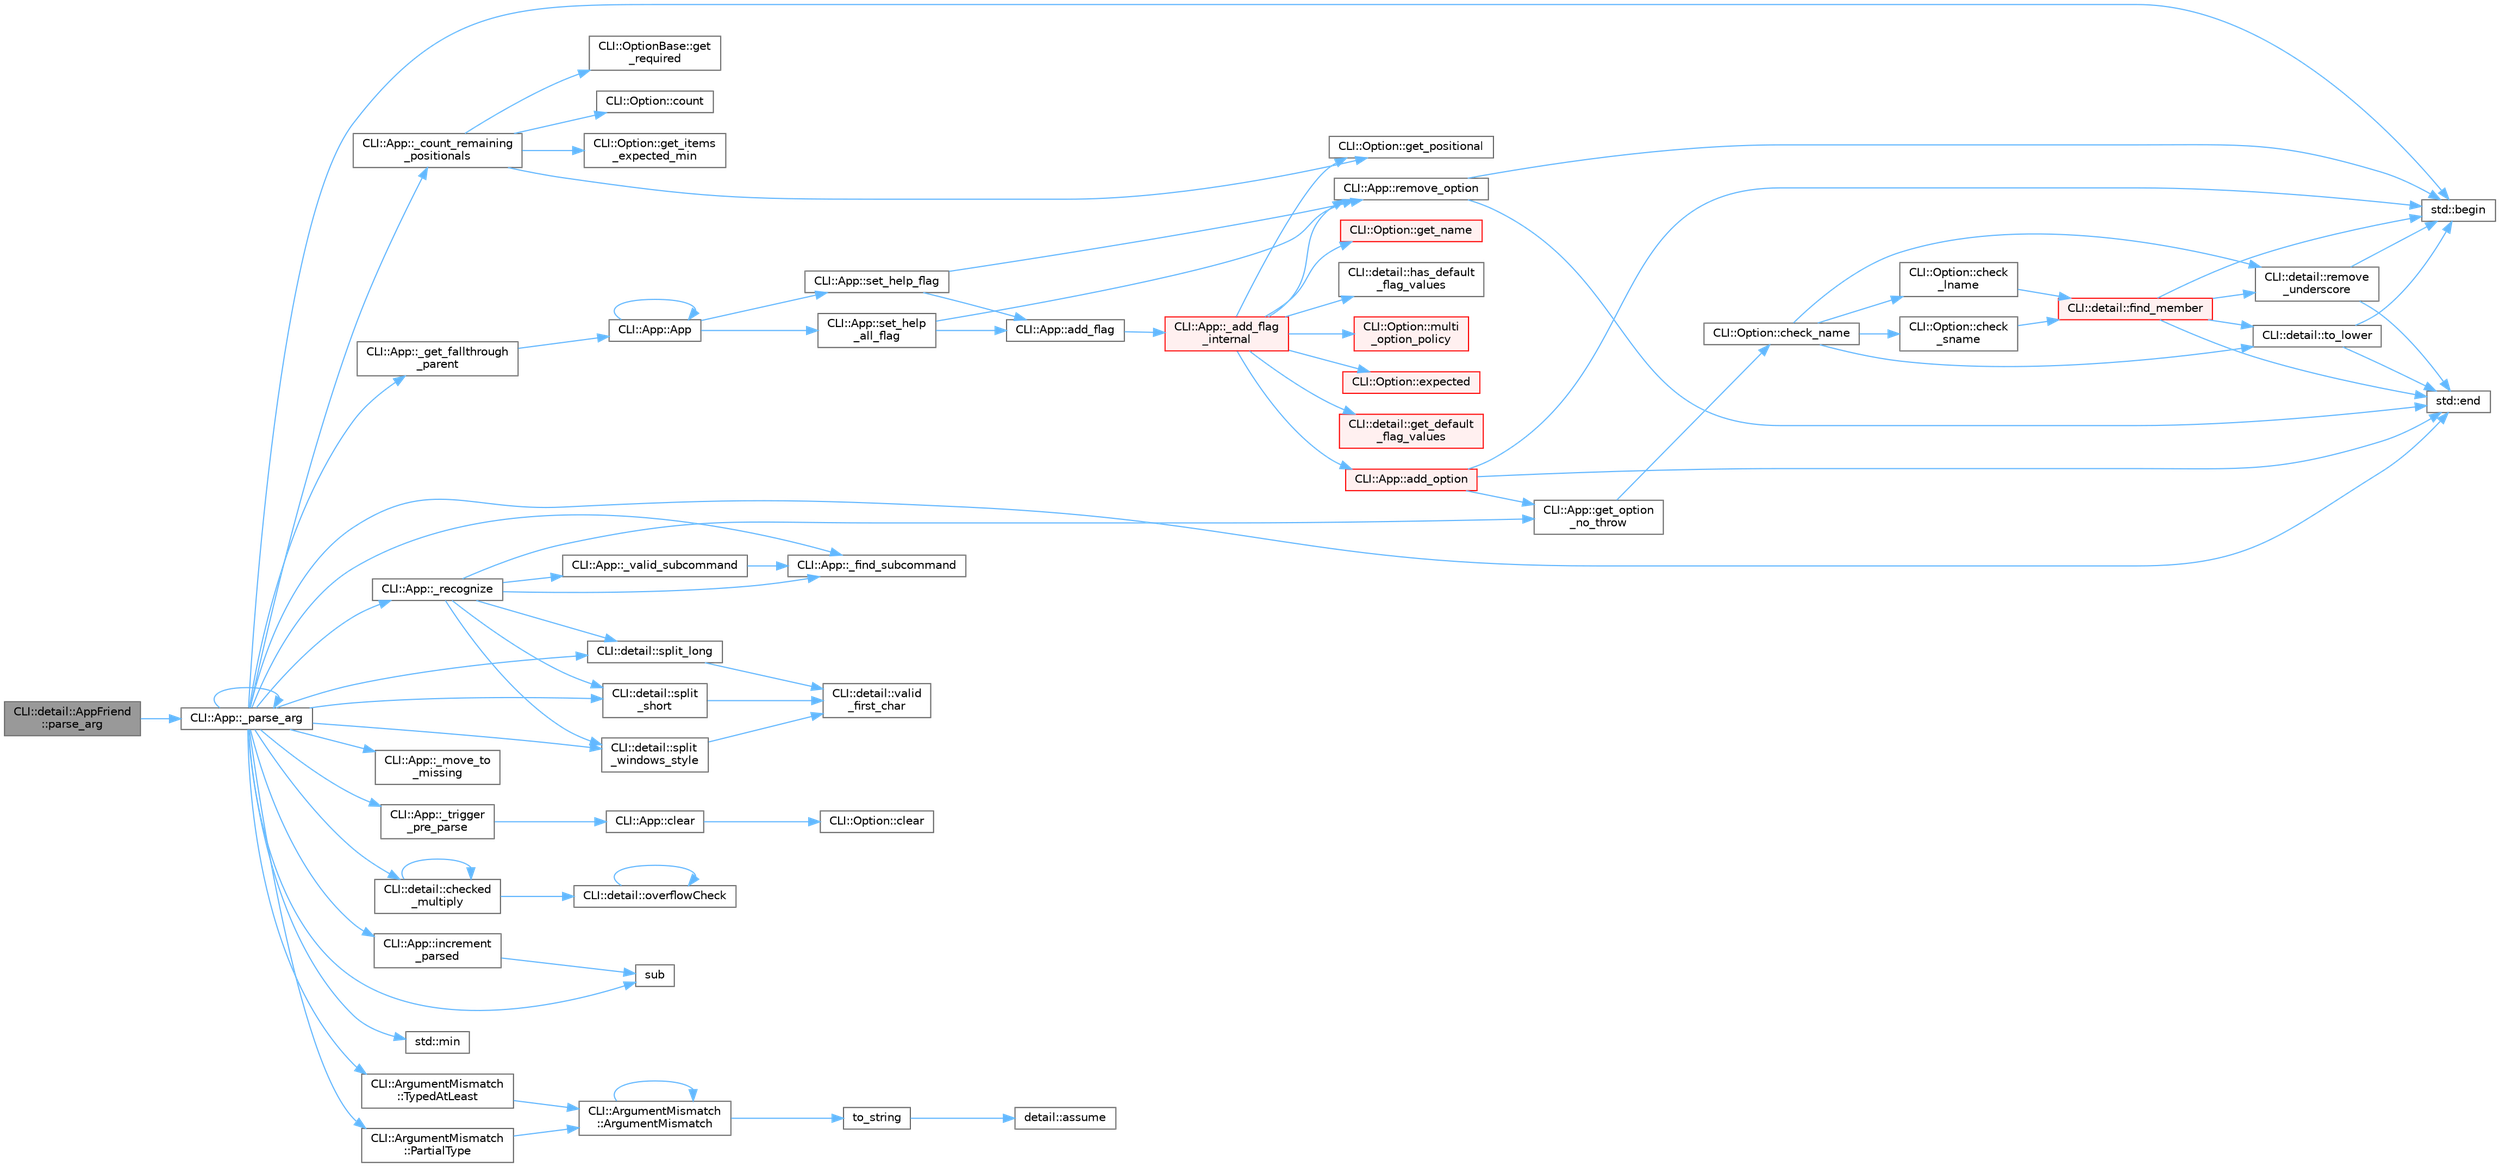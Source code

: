 digraph "CLI::detail::AppFriend::parse_arg"
{
 // LATEX_PDF_SIZE
  bgcolor="transparent";
  edge [fontname=Helvetica,fontsize=10,labelfontname=Helvetica,labelfontsize=10];
  node [fontname=Helvetica,fontsize=10,shape=box,height=0.2,width=0.4];
  rankdir="LR";
  Node1 [id="Node000001",label="CLI::detail::AppFriend\l::parse_arg",height=0.2,width=0.4,color="gray40", fillcolor="grey60", style="filled", fontcolor="black",tooltip="Wrap _parse_short, perfectly forward arguments and return"];
  Node1 -> Node2 [id="edge1_Node000001_Node000002",color="steelblue1",style="solid",tooltip=" "];
  Node2 [id="Node000002",label="CLI::App::_parse_arg",height=0.2,width=0.4,color="grey40", fillcolor="white", style="filled",URL="$class_c_l_i_1_1_app.html#ac1966d7e1f86fa5d6b69fd4756b0447d",tooltip=" "];
  Node2 -> Node3 [id="edge2_Node000002_Node000003",color="steelblue1",style="solid",tooltip=" "];
  Node3 [id="Node000003",label="CLI::App::_count_remaining\l_positionals",height=0.2,width=0.4,color="grey40", fillcolor="white", style="filled",URL="$class_c_l_i_1_1_app.html#a49f6f4abcdb2e06cc061df9606389c0e",tooltip="Count the required remaining positional arguments"];
  Node3 -> Node4 [id="edge3_Node000003_Node000004",color="steelblue1",style="solid",tooltip=" "];
  Node4 [id="Node000004",label="CLI::Option::count",height=0.2,width=0.4,color="grey40", fillcolor="white", style="filled",URL="$class_c_l_i_1_1_option.html#a80fde04b01db5b894001fb9c0c86be88",tooltip="Count the total number of times an option was passed"];
  Node3 -> Node5 [id="edge4_Node000003_Node000005",color="steelblue1",style="solid",tooltip=" "];
  Node5 [id="Node000005",label="CLI::Option::get_items\l_expected_min",height=0.2,width=0.4,color="grey40", fillcolor="white", style="filled",URL="$class_c_l_i_1_1_option.html#a65f68eaa288d2608560ae87f3c36f6fa",tooltip="The total min number of expected string values to be used"];
  Node3 -> Node6 [id="edge5_Node000003_Node000006",color="steelblue1",style="solid",tooltip=" "];
  Node6 [id="Node000006",label="CLI::Option::get_positional",height=0.2,width=0.4,color="grey40", fillcolor="white", style="filled",URL="$class_c_l_i_1_1_option.html#a0f23a3a1ed7c5a47585117a4c9f27120",tooltip="True if the argument can be given directly"];
  Node3 -> Node7 [id="edge6_Node000003_Node000007",color="steelblue1",style="solid",tooltip=" "];
  Node7 [id="Node000007",label="CLI::OptionBase::get\l_required",height=0.2,width=0.4,color="grey40", fillcolor="white", style="filled",URL="$class_c_l_i_1_1_option_base.html#a4a2814630a3bb90e590787ce42d328c0",tooltip="True if this is a required option"];
  Node2 -> Node8 [id="edge7_Node000002_Node000008",color="steelblue1",style="solid",tooltip=" "];
  Node8 [id="Node000008",label="CLI::App::_find_subcommand",height=0.2,width=0.4,color="grey40", fillcolor="white", style="filled",URL="$class_c_l_i_1_1_app.html#aeda475fb3f6725f7fde889fd4c77c942",tooltip=" "];
  Node2 -> Node9 [id="edge8_Node000002_Node000009",color="steelblue1",style="solid",tooltip=" "];
  Node9 [id="Node000009",label="CLI::App::_get_fallthrough\l_parent",height=0.2,width=0.4,color="grey40", fillcolor="white", style="filled",URL="$class_c_l_i_1_1_app.html#a0d635d51216b7f710da587a708653299",tooltip="Get the appropriate parent to fallthrough to which is the first one that has a name or the main app"];
  Node9 -> Node10 [id="edge9_Node000009_Node000010",color="steelblue1",style="solid",tooltip=" "];
  Node10 [id="Node000010",label="CLI::App::App",height=0.2,width=0.4,color="grey40", fillcolor="white", style="filled",URL="$class_c_l_i_1_1_app.html#a8f5ebc36dcdff351cce50e3d3b89974f",tooltip="Special private constructor for subcommand"];
  Node10 -> Node10 [id="edge10_Node000010_Node000010",color="steelblue1",style="solid",tooltip=" "];
  Node10 -> Node11 [id="edge11_Node000010_Node000011",color="steelblue1",style="solid",tooltip=" "];
  Node11 [id="Node000011",label="CLI::App::set_help\l_all_flag",height=0.2,width=0.4,color="grey40", fillcolor="white", style="filled",URL="$class_c_l_i_1_1_app.html#af73694f6a3cc42e29e7274b77fdb5720",tooltip="Set a help all flag, replaced the existing one if present"];
  Node11 -> Node12 [id="edge12_Node000011_Node000012",color="steelblue1",style="solid",tooltip=" "];
  Node12 [id="Node000012",label="CLI::App::add_flag",height=0.2,width=0.4,color="grey40", fillcolor="white", style="filled",URL="$class_c_l_i_1_1_app.html#a5fef22317a182fa5db1d7b1af4c89c68",tooltip="Add a flag with no description or variable assignment"];
  Node12 -> Node13 [id="edge13_Node000012_Node000013",color="steelblue1",style="solid",tooltip=" "];
  Node13 [id="Node000013",label="CLI::App::_add_flag\l_internal",height=0.2,width=0.4,color="red", fillcolor="#FFF0F0", style="filled",URL="$class_c_l_i_1_1_app.html#ac09345525410ce482948265f16f72cdf",tooltip="Internal function for adding a flag"];
  Node13 -> Node14 [id="edge14_Node000013_Node000014",color="steelblue1",style="solid",tooltip=" "];
  Node14 [id="Node000014",label="CLI::App::add_option",height=0.2,width=0.4,color="red", fillcolor="#FFF0F0", style="filled",URL="$class_c_l_i_1_1_app.html#adb68306d25a26400399d11efe7211dc4",tooltip=" "];
  Node14 -> Node15 [id="edge15_Node000014_Node000015",color="steelblue1",style="solid",tooltip=" "];
  Node15 [id="Node000015",label="std::begin",height=0.2,width=0.4,color="grey40", fillcolor="white", style="filled",URL="$namespacestd.html#aec76fc52a775d29bc4058c8e1405045a",tooltip=" "];
  Node14 -> Node16 [id="edge16_Node000014_Node000016",color="steelblue1",style="solid",tooltip=" "];
  Node16 [id="Node000016",label="std::end",height=0.2,width=0.4,color="grey40", fillcolor="white", style="filled",URL="$namespacestd.html#a35f71a4c49ddf38bb590177e3a4b2598",tooltip=" "];
  Node14 -> Node17 [id="edge17_Node000014_Node000017",color="steelblue1",style="solid",tooltip=" "];
  Node17 [id="Node000017",label="CLI::App::get_option\l_no_throw",height=0.2,width=0.4,color="grey40", fillcolor="white", style="filled",URL="$class_c_l_i_1_1_app.html#a029d50d6fdfde25e7f3e94ef2e525ccc",tooltip="Get an option by name (noexcept non-const version)"];
  Node17 -> Node18 [id="edge18_Node000017_Node000018",color="steelblue1",style="solid",tooltip=" "];
  Node18 [id="Node000018",label="CLI::Option::check_name",height=0.2,width=0.4,color="grey40", fillcolor="white", style="filled",URL="$class_c_l_i_1_1_option.html#a1f9eda27ddb1b2d520e29724d550f6a0",tooltip="Check a name. Requires \"-\" or \"--\" for short / long, supports positional name"];
  Node18 -> Node19 [id="edge19_Node000018_Node000019",color="steelblue1",style="solid",tooltip=" "];
  Node19 [id="Node000019",label="CLI::Option::check\l_lname",height=0.2,width=0.4,color="grey40", fillcolor="white", style="filled",URL="$class_c_l_i_1_1_option.html#a6e970efc39aa4984b9bb797d071ce34a",tooltip="Requires \"--\" to be removed from string"];
  Node19 -> Node20 [id="edge20_Node000019_Node000020",color="steelblue1",style="solid",tooltip=" "];
  Node20 [id="Node000020",label="CLI::detail::find_member",height=0.2,width=0.4,color="red", fillcolor="#FFF0F0", style="filled",URL="$namespace_c_l_i_1_1detail.html#ac94be0722dce2c7ff522ebc3fb80e33d",tooltip="Check if a string is a member of a list of strings and optionally ignore case or ignore underscores"];
  Node20 -> Node15 [id="edge21_Node000020_Node000015",color="steelblue1",style="solid",tooltip=" "];
  Node20 -> Node16 [id="edge22_Node000020_Node000016",color="steelblue1",style="solid",tooltip=" "];
  Node20 -> Node24 [id="edge23_Node000020_Node000024",color="steelblue1",style="solid",tooltip=" "];
  Node24 [id="Node000024",label="CLI::detail::remove\l_underscore",height=0.2,width=0.4,color="grey40", fillcolor="white", style="filled",URL="$namespace_c_l_i_1_1detail.html#a5359a7a0e33366a12e15523b100f591a",tooltip="remove underscores from a string"];
  Node24 -> Node15 [id="edge24_Node000024_Node000015",color="steelblue1",style="solid",tooltip=" "];
  Node24 -> Node16 [id="edge25_Node000024_Node000016",color="steelblue1",style="solid",tooltip=" "];
  Node20 -> Node22 [id="edge26_Node000020_Node000022",color="steelblue1",style="solid",tooltip=" "];
  Node22 [id="Node000022",label="CLI::detail::to_lower",height=0.2,width=0.4,color="grey40", fillcolor="white", style="filled",URL="$namespace_c_l_i_1_1detail.html#ae83709ec148057ec53df4383645727e9",tooltip="Return a lower case version of a string"];
  Node22 -> Node15 [id="edge27_Node000022_Node000015",color="steelblue1",style="solid",tooltip=" "];
  Node22 -> Node16 [id="edge28_Node000022_Node000016",color="steelblue1",style="solid",tooltip=" "];
  Node18 -> Node25 [id="edge29_Node000018_Node000025",color="steelblue1",style="solid",tooltip=" "];
  Node25 [id="Node000025",label="CLI::Option::check\l_sname",height=0.2,width=0.4,color="grey40", fillcolor="white", style="filled",URL="$class_c_l_i_1_1_option.html#a46e7395f6a8a720e4305aea2edb4aa7b",tooltip="Requires \"-\" to be removed from string"];
  Node25 -> Node20 [id="edge30_Node000025_Node000020",color="steelblue1",style="solid",tooltip=" "];
  Node18 -> Node24 [id="edge31_Node000018_Node000024",color="steelblue1",style="solid",tooltip=" "];
  Node18 -> Node22 [id="edge32_Node000018_Node000022",color="steelblue1",style="solid",tooltip=" "];
  Node13 -> Node76 [id="edge33_Node000013_Node000076",color="steelblue1",style="solid",tooltip=" "];
  Node76 [id="Node000076",label="CLI::Option::expected",height=0.2,width=0.4,color="red", fillcolor="#FFF0F0", style="filled",URL="$class_c_l_i_1_1_option.html#a0b7cf6e62c1800a53ad314772eef6ed1",tooltip="Set the number of expected arguments"];
  Node13 -> Node77 [id="edge34_Node000013_Node000077",color="steelblue1",style="solid",tooltip=" "];
  Node77 [id="Node000077",label="CLI::detail::get_default\l_flag_values",height=0.2,width=0.4,color="red", fillcolor="#FFF0F0", style="filled",URL="$namespace_c_l_i_1_1detail.html#a01343c353c26ada5379fb84cbd3b01c8",tooltip="extract default flag values either {def} or starting with a !"];
  Node13 -> Node78 [id="edge35_Node000013_Node000078",color="steelblue1",style="solid",tooltip=" "];
  Node78 [id="Node000078",label="CLI::Option::get_name",height=0.2,width=0.4,color="red", fillcolor="#FFF0F0", style="filled",URL="$class_c_l_i_1_1_option.html#a47e135d5198fd9df5b481091d2538b60",tooltip="Gets a comma separated list of names. Will include / prefer the positional name if positional is true..."];
  Node13 -> Node6 [id="edge36_Node000013_Node000006",color="steelblue1",style="solid",tooltip=" "];
  Node13 -> Node90 [id="edge37_Node000013_Node000090",color="steelblue1",style="solid",tooltip=" "];
  Node90 [id="Node000090",label="CLI::detail::has_default\l_flag_values",height=0.2,width=0.4,color="grey40", fillcolor="white", style="filled",URL="$namespace_c_l_i_1_1detail.html#ae89da9fa11d234a8bf504d6ec85133cc",tooltip="check if the flag definitions has possible false flags"];
  Node13 -> Node91 [id="edge38_Node000013_Node000091",color="steelblue1",style="solid",tooltip=" "];
  Node91 [id="Node000091",label="CLI::Option::multi\l_option_policy",height=0.2,width=0.4,color="red", fillcolor="#FFF0F0", style="filled",URL="$class_c_l_i_1_1_option.html#a849a0cf07784e81b514761722a0d9efc",tooltip="Take the last argument if given multiple times (or another policy)"];
  Node13 -> Node94 [id="edge39_Node000013_Node000094",color="steelblue1",style="solid",tooltip=" "];
  Node94 [id="Node000094",label="CLI::App::remove_option",height=0.2,width=0.4,color="grey40", fillcolor="white", style="filled",URL="$class_c_l_i_1_1_app.html#a8e09991d2a23ae48aff139c8eda5f6c7",tooltip="Removes an option from the App. Takes an option pointer. Returns true if found and removed."];
  Node94 -> Node15 [id="edge40_Node000094_Node000015",color="steelblue1",style="solid",tooltip=" "];
  Node94 -> Node16 [id="edge41_Node000094_Node000016",color="steelblue1",style="solid",tooltip=" "];
  Node11 -> Node94 [id="edge42_Node000011_Node000094",color="steelblue1",style="solid",tooltip=" "];
  Node10 -> Node96 [id="edge43_Node000010_Node000096",color="steelblue1",style="solid",tooltip=" "];
  Node96 [id="Node000096",label="CLI::App::set_help_flag",height=0.2,width=0.4,color="grey40", fillcolor="white", style="filled",URL="$class_c_l_i_1_1_app.html#a0d5c8de603f1911aee549b649c68e083",tooltip="Set a help flag, replace the existing one if present"];
  Node96 -> Node12 [id="edge44_Node000096_Node000012",color="steelblue1",style="solid",tooltip=" "];
  Node96 -> Node94 [id="edge45_Node000096_Node000094",color="steelblue1",style="solid",tooltip=" "];
  Node2 -> Node97 [id="edge46_Node000002_Node000097",color="steelblue1",style="solid",tooltip=" "];
  Node97 [id="Node000097",label="CLI::App::_move_to\l_missing",height=0.2,width=0.4,color="grey40", fillcolor="white", style="filled",URL="$class_c_l_i_1_1_app.html#a1ec19459db888b5986da3821ef8ebfb2",tooltip="Helper function to place extra values in the most appropriate position"];
  Node2 -> Node2 [id="edge47_Node000002_Node000002",color="steelblue1",style="solid",tooltip=" "];
  Node2 -> Node98 [id="edge48_Node000002_Node000098",color="steelblue1",style="solid",tooltip=" "];
  Node98 [id="Node000098",label="CLI::App::_recognize",height=0.2,width=0.4,color="grey40", fillcolor="white", style="filled",URL="$class_c_l_i_1_1_app.html#a0ac9b83d2c68b1cb82d4a2604aacda48",tooltip="Selects a Classifier enum based on the type of the current argument"];
  Node98 -> Node8 [id="edge49_Node000098_Node000008",color="steelblue1",style="solid",tooltip=" "];
  Node98 -> Node99 [id="edge50_Node000098_Node000099",color="steelblue1",style="solid",tooltip=" "];
  Node99 [id="Node000099",label="CLI::App::_valid_subcommand",height=0.2,width=0.4,color="grey40", fillcolor="white", style="filled",URL="$class_c_l_i_1_1_app.html#a9cb1851a475af4e6997b3fdadcb7da6d",tooltip="Check to see if a subcommand is valid. Give up immediately if subcommand max has been reached."];
  Node99 -> Node8 [id="edge51_Node000099_Node000008",color="steelblue1",style="solid",tooltip=" "];
  Node98 -> Node17 [id="edge52_Node000098_Node000017",color="steelblue1",style="solid",tooltip=" "];
  Node98 -> Node100 [id="edge53_Node000098_Node000100",color="steelblue1",style="solid",tooltip=" "];
  Node100 [id="Node000100",label="CLI::detail::split_long",height=0.2,width=0.4,color="grey40", fillcolor="white", style="filled",URL="$namespace_c_l_i_1_1detail.html#a35cb04b4c8ff61f5fc94e5a4bb074d17",tooltip=" "];
  Node100 -> Node67 [id="edge54_Node000100_Node000067",color="steelblue1",style="solid",tooltip=" "];
  Node67 [id="Node000067",label="CLI::detail::valid\l_first_char",height=0.2,width=0.4,color="grey40", fillcolor="white", style="filled",URL="$namespace_c_l_i_1_1detail.html#a3a05d1129df69e88135e178137b1fd89",tooltip=" "];
  Node98 -> Node101 [id="edge55_Node000098_Node000101",color="steelblue1",style="solid",tooltip=" "];
  Node101 [id="Node000101",label="CLI::detail::split\l_short",height=0.2,width=0.4,color="grey40", fillcolor="white", style="filled",URL="$namespace_c_l_i_1_1detail.html#aa8401b53c7694441ad95c39ccb579bc8",tooltip=" "];
  Node101 -> Node67 [id="edge56_Node000101_Node000067",color="steelblue1",style="solid",tooltip=" "];
  Node98 -> Node102 [id="edge57_Node000098_Node000102",color="steelblue1",style="solid",tooltip=" "];
  Node102 [id="Node000102",label="CLI::detail::split\l_windows_style",height=0.2,width=0.4,color="grey40", fillcolor="white", style="filled",URL="$namespace_c_l_i_1_1detail.html#a8c851000bf4b47b8199b8bb6d1fbbf17",tooltip=" "];
  Node102 -> Node67 [id="edge58_Node000102_Node000067",color="steelblue1",style="solid",tooltip=" "];
  Node2 -> Node103 [id="edge59_Node000002_Node000103",color="steelblue1",style="solid",tooltip=" "];
  Node103 [id="Node000103",label="CLI::App::_trigger\l_pre_parse",height=0.2,width=0.4,color="grey40", fillcolor="white", style="filled",URL="$class_c_l_i_1_1_app.html#a57077112a33519d62d231789443f2651",tooltip="Trigger the pre_parse callback if needed"];
  Node103 -> Node104 [id="edge60_Node000103_Node000104",color="steelblue1",style="solid",tooltip=" "];
  Node104 [id="Node000104",label="CLI::App::clear",height=0.2,width=0.4,color="grey40", fillcolor="white", style="filled",URL="$class_c_l_i_1_1_app.html#a7bb470114825ed4b4cdc1421e967f02d",tooltip="Reset the parsed data"];
  Node104 -> Node105 [id="edge61_Node000104_Node000105",color="steelblue1",style="solid",tooltip=" "];
  Node105 [id="Node000105",label="CLI::Option::clear",height=0.2,width=0.4,color="grey40", fillcolor="white", style="filled",URL="$class_c_l_i_1_1_option.html#abbd36aaff5cdca8b10346bafed51da39",tooltip="Clear the parsed results (mostly for testing)"];
  Node2 -> Node15 [id="edge62_Node000002_Node000015",color="steelblue1",style="solid",tooltip=" "];
  Node2 -> Node106 [id="edge63_Node000002_Node000106",color="steelblue1",style="solid",tooltip=" "];
  Node106 [id="Node000106",label="CLI::detail::checked\l_multiply",height=0.2,width=0.4,color="grey40", fillcolor="white", style="filled",URL="$namespace_c_l_i_1_1detail.html#a58ce723daebf6cd298565eb365d1b157",tooltip="Performs a *= b; if it doesn't cause integer overflow. Returns false otherwise."];
  Node106 -> Node106 [id="edge64_Node000106_Node000106",color="steelblue1",style="solid",tooltip=" "];
  Node106 -> Node107 [id="edge65_Node000106_Node000107",color="steelblue1",style="solid",tooltip=" "];
  Node107 [id="Node000107",label="CLI::detail::overflowCheck",height=0.2,width=0.4,color="grey40", fillcolor="white", style="filled",URL="$namespace_c_l_i_1_1detail.html#a569135c6e266940a5f914698b9deef66",tooltip="Do a check for overflow on signed numbers"];
  Node107 -> Node107 [id="edge66_Node000107_Node000107",color="steelblue1",style="solid",tooltip=" "];
  Node2 -> Node16 [id="edge67_Node000002_Node000016",color="steelblue1",style="solid",tooltip=" "];
  Node2 -> Node108 [id="edge68_Node000002_Node000108",color="steelblue1",style="solid",tooltip=" "];
  Node108 [id="Node000108",label="CLI::App::increment\l_parsed",height=0.2,width=0.4,color="grey40", fillcolor="white", style="filled",URL="$class_c_l_i_1_1_app.html#a4fc023a136ef5d295fc551748422a364",tooltip="Internal function to recursively increment the parsed counter on the current app as well unnamed subc..."];
  Node108 -> Node109 [id="edge69_Node000108_Node000109",color="steelblue1",style="solid",tooltip=" "];
  Node109 [id="Node000109",label="sub",height=0.2,width=0.4,color="grey40", fillcolor="white", style="filled",URL="$svd__common_8h.html#abbcc1b1ba3de417b2c556b7a2f6d54f6",tooltip=" "];
  Node2 -> Node110 [id="edge70_Node000002_Node000110",color="steelblue1",style="solid",tooltip=" "];
  Node110 [id="Node000110",label="std::min",height=0.2,width=0.4,color="grey40", fillcolor="white", style="filled",URL="$namespacestd.html#ac7b9885417769949d76890454b6d072e",tooltip=" "];
  Node2 -> Node111 [id="edge71_Node000002_Node000111",color="steelblue1",style="solid",tooltip=" "];
  Node111 [id="Node000111",label="CLI::ArgumentMismatch\l::PartialType",height=0.2,width=0.4,color="grey40", fillcolor="white", style="filled",URL="$class_c_l_i_1_1_argument_mismatch.html#a493ba626f0dad1d00a28ac2a2cafe22c",tooltip=" "];
  Node111 -> Node83 [id="edge72_Node000111_Node000083",color="steelblue1",style="solid",tooltip=" "];
  Node83 [id="Node000083",label="CLI::ArgumentMismatch\l::ArgumentMismatch",height=0.2,width=0.4,color="grey40", fillcolor="white", style="filled",URL="$class_c_l_i_1_1_argument_mismatch.html#a03b5d359cb07e82b2d2f0f734ffeb545",tooltip=" "];
  Node83 -> Node83 [id="edge73_Node000083_Node000083",color="steelblue1",style="solid",tooltip=" "];
  Node83 -> Node84 [id="edge74_Node000083_Node000084",color="steelblue1",style="solid",tooltip=" "];
  Node84 [id="Node000084",label="to_string",height=0.2,width=0.4,color="grey40", fillcolor="white", style="filled",URL="$spdlog_2include_2spdlog_2fmt_2bundled_2format_8h.html#a5aca7e9d14d858d6f3fdc063d66840f8",tooltip=" "];
  Node84 -> Node85 [id="edge75_Node000084_Node000085",color="steelblue1",style="solid",tooltip=" "];
  Node85 [id="Node000085",label="detail::assume",height=0.2,width=0.4,color="grey40", fillcolor="white", style="filled",URL="$namespacedetail.html#a208b54c1c61a9bce9df4531a657a0c64",tooltip=" "];
  Node2 -> Node100 [id="edge76_Node000002_Node000100",color="steelblue1",style="solid",tooltip=" "];
  Node2 -> Node101 [id="edge77_Node000002_Node000101",color="steelblue1",style="solid",tooltip=" "];
  Node2 -> Node102 [id="edge78_Node000002_Node000102",color="steelblue1",style="solid",tooltip=" "];
  Node2 -> Node109 [id="edge79_Node000002_Node000109",color="steelblue1",style="solid",tooltip=" "];
  Node2 -> Node112 [id="edge80_Node000002_Node000112",color="steelblue1",style="solid",tooltip=" "];
  Node112 [id="Node000112",label="CLI::ArgumentMismatch\l::TypedAtLeast",height=0.2,width=0.4,color="grey40", fillcolor="white", style="filled",URL="$class_c_l_i_1_1_argument_mismatch.html#ad98dd3c8796e1fa4c3e6e426aa28e766",tooltip=" "];
  Node112 -> Node83 [id="edge81_Node000112_Node000083",color="steelblue1",style="solid",tooltip=" "];
}
